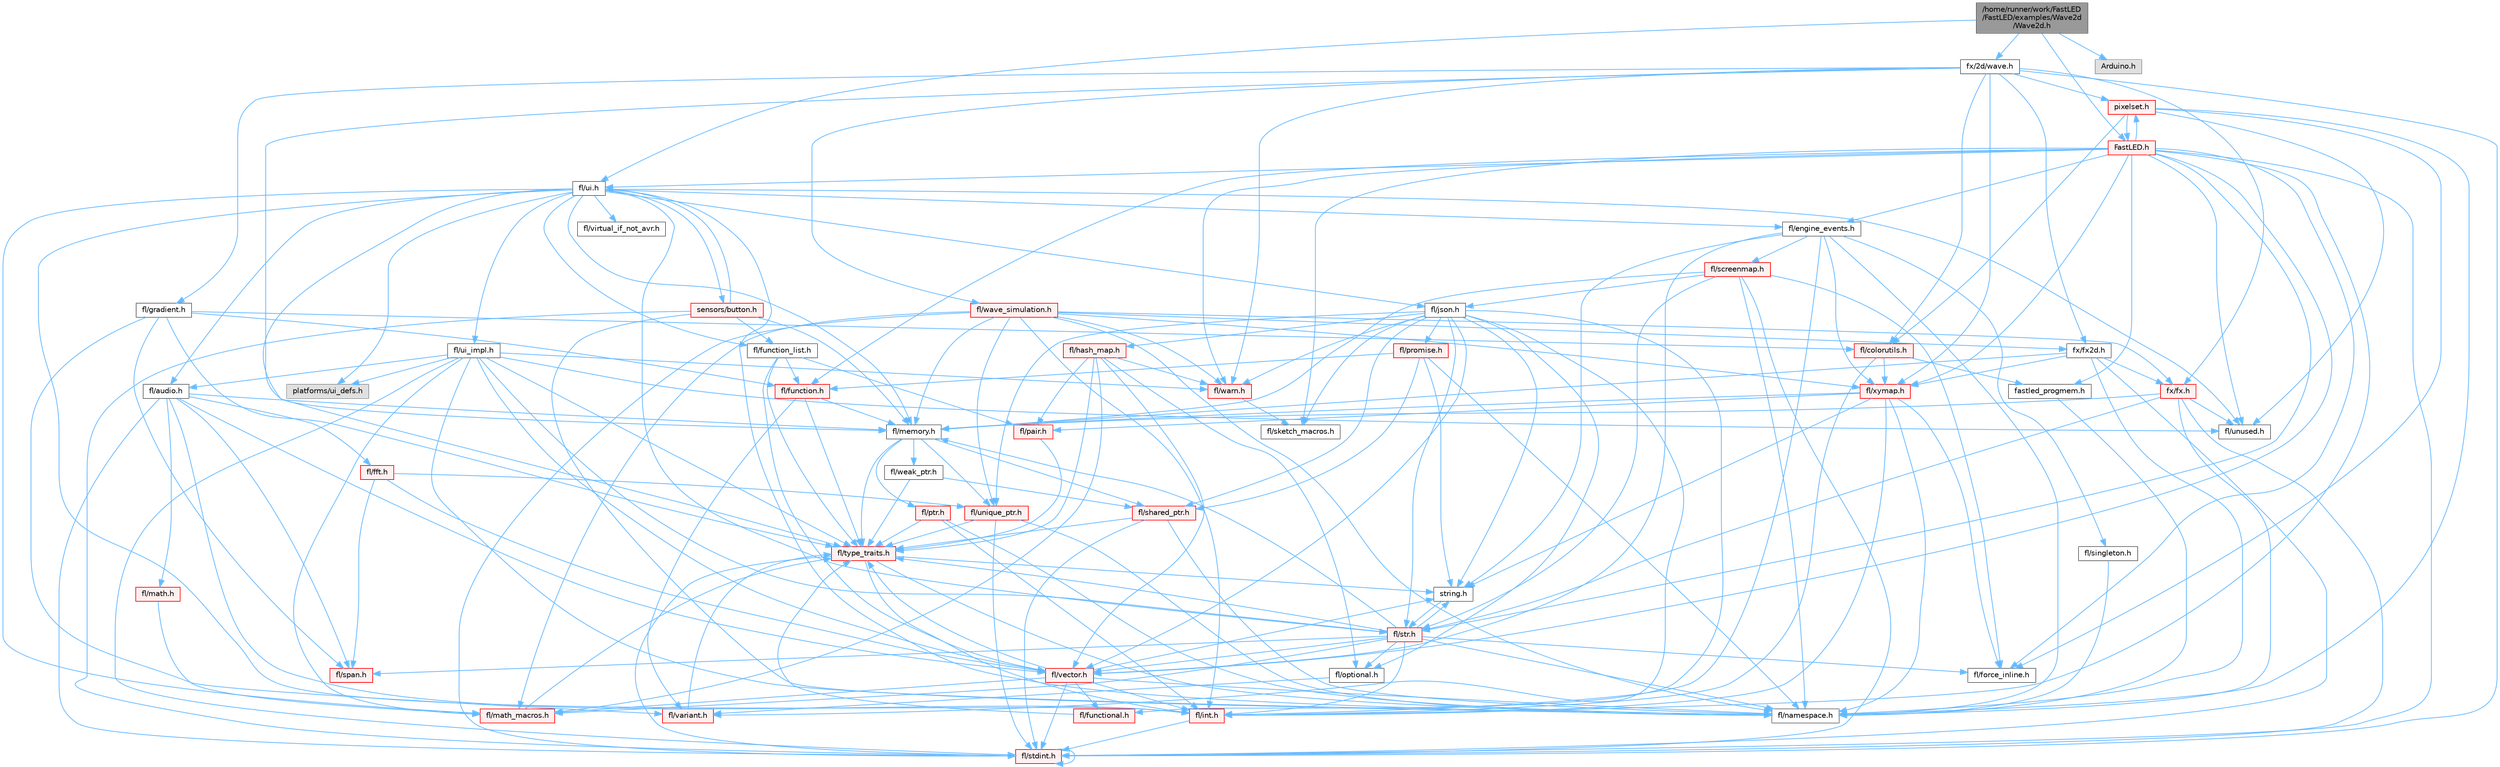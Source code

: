 digraph "/home/runner/work/FastLED/FastLED/examples/Wave2d/Wave2d.h"
{
 // INTERACTIVE_SVG=YES
 // LATEX_PDF_SIZE
  bgcolor="transparent";
  edge [fontname=Helvetica,fontsize=10,labelfontname=Helvetica,labelfontsize=10];
  node [fontname=Helvetica,fontsize=10,shape=box,height=0.2,width=0.4];
  Node1 [id="Node000001",label="/home/runner/work/FastLED\l/FastLED/examples/Wave2d\l/Wave2d.h",height=0.2,width=0.4,color="gray40", fillcolor="grey60", style="filled", fontcolor="black",tooltip=" "];
  Node1 -> Node2 [id="edge1_Node000001_Node000002",color="steelblue1",style="solid",tooltip=" "];
  Node2 [id="Node000002",label="fl/ui.h",height=0.2,width=0.4,color="grey40", fillcolor="white", style="filled",URL="$d9/d3b/ui_8h.html",tooltip=" "];
  Node2 -> Node3 [id="edge2_Node000002_Node000003",color="steelblue1",style="solid",tooltip=" "];
  Node3 [id="Node000003",label="fl/namespace.h",height=0.2,width=0.4,color="grey40", fillcolor="white", style="filled",URL="$df/d2a/namespace_8h.html",tooltip="Implements the FastLED namespace macros."];
  Node2 -> Node4 [id="edge3_Node000002_Node000004",color="steelblue1",style="solid",tooltip=" "];
  Node4 [id="Node000004",label="fl/memory.h",height=0.2,width=0.4,color="grey40", fillcolor="white", style="filled",URL="$dc/d18/memory_8h.html",tooltip=" "];
  Node4 -> Node5 [id="edge4_Node000004_Node000005",color="steelblue1",style="solid",tooltip=" "];
  Node5 [id="Node000005",label="fl/ptr.h",height=0.2,width=0.4,color="red", fillcolor="#FFF0F0", style="filled",URL="$dd/d98/ptr_8h.html",tooltip=" "];
  Node5 -> Node3 [id="edge5_Node000005_Node000003",color="steelblue1",style="solid",tooltip=" "];
  Node5 -> Node8 [id="edge6_Node000005_Node000008",color="steelblue1",style="solid",tooltip=" "];
  Node8 [id="Node000008",label="fl/type_traits.h",height=0.2,width=0.4,color="red", fillcolor="#FFF0F0", style="filled",URL="$df/d63/type__traits_8h.html",tooltip=" "];
  Node8 -> Node9 [id="edge7_Node000008_Node000009",color="steelblue1",style="solid",tooltip=" "];
  Node9 [id="Node000009",label="string.h",height=0.2,width=0.4,color="grey40", fillcolor="white", style="filled",URL="$da/d66/string_8h.html",tooltip=" "];
  Node9 -> Node10 [id="edge8_Node000009_Node000010",color="steelblue1",style="solid",tooltip=" "];
  Node10 [id="Node000010",label="fl/str.h",height=0.2,width=0.4,color="red", fillcolor="#FFF0F0", style="filled",URL="$d1/d93/str_8h.html",tooltip=" "];
  Node10 -> Node11 [id="edge9_Node000010_Node000011",color="steelblue1",style="solid",tooltip=" "];
  Node11 [id="Node000011",label="fl/int.h",height=0.2,width=0.4,color="red", fillcolor="#FFF0F0", style="filled",URL="$d3/d7e/int_8h.html",tooltip=" "];
  Node11 -> Node12 [id="edge10_Node000011_Node000012",color="steelblue1",style="solid",tooltip=" "];
  Node12 [id="Node000012",label="fl/stdint.h",height=0.2,width=0.4,color="red", fillcolor="#FFF0F0", style="filled",URL="$df/dd8/stdint_8h.html",tooltip=" "];
  Node12 -> Node12 [id="edge11_Node000012_Node000012",color="steelblue1",style="solid",tooltip=" "];
  Node10 -> Node9 [id="edge12_Node000010_Node000009",color="steelblue1",style="solid",tooltip=" "];
  Node10 -> Node21 [id="edge13_Node000010_Node000021",color="steelblue1",style="solid",tooltip=" "];
  Node21 [id="Node000021",label="fl/math_macros.h",height=0.2,width=0.4,color="red", fillcolor="#FFF0F0", style="filled",URL="$d8/db8/math__macros_8h.html",tooltip=" "];
  Node21 -> Node8 [id="edge14_Node000021_Node000008",color="steelblue1",style="solid",tooltip=" "];
  Node10 -> Node3 [id="edge15_Node000010_Node000003",color="steelblue1",style="solid",tooltip=" "];
  Node10 -> Node4 [id="edge16_Node000010_Node000004",color="steelblue1",style="solid",tooltip=" "];
  Node10 -> Node24 [id="edge17_Node000010_Node000024",color="steelblue1",style="solid",tooltip=" "];
  Node24 [id="Node000024",label="fl/optional.h",height=0.2,width=0.4,color="grey40", fillcolor="white", style="filled",URL="$dc/d62/optional_8h.html",tooltip=" "];
  Node24 -> Node25 [id="edge18_Node000024_Node000025",color="steelblue1",style="solid",tooltip=" "];
  Node25 [id="Node000025",label="fl/variant.h",height=0.2,width=0.4,color="red", fillcolor="#FFF0F0", style="filled",URL="$d6/d10/variant_8h.html",tooltip=" "];
  Node25 -> Node8 [id="edge19_Node000025_Node000008",color="steelblue1",style="solid",tooltip=" "];
  Node10 -> Node8 [id="edge20_Node000010_Node000008",color="steelblue1",style="solid",tooltip=" "];
  Node10 -> Node28 [id="edge21_Node000010_Node000028",color="steelblue1",style="solid",tooltip=" "];
  Node28 [id="Node000028",label="fl/vector.h",height=0.2,width=0.4,color="red", fillcolor="#FFF0F0", style="filled",URL="$d6/d68/vector_8h.html",tooltip=" "];
  Node28 -> Node12 [id="edge22_Node000028_Node000012",color="steelblue1",style="solid",tooltip=" "];
  Node28 -> Node11 [id="edge23_Node000028_Node000011",color="steelblue1",style="solid",tooltip=" "];
  Node28 -> Node9 [id="edge24_Node000028_Node000009",color="steelblue1",style="solid",tooltip=" "];
  Node28 -> Node29 [id="edge25_Node000028_Node000029",color="steelblue1",style="solid",tooltip=" "];
  Node29 [id="Node000029",label="fl/functional.h",height=0.2,width=0.4,color="red", fillcolor="#FFF0F0", style="filled",URL="$d8/dea/functional_8h.html",tooltip=" "];
  Node29 -> Node8 [id="edge26_Node000029_Node000008",color="steelblue1",style="solid",tooltip=" "];
  Node28 -> Node21 [id="edge27_Node000028_Node000021",color="steelblue1",style="solid",tooltip=" "];
  Node28 -> Node3 [id="edge28_Node000028_Node000003",color="steelblue1",style="solid",tooltip=" "];
  Node28 -> Node8 [id="edge29_Node000028_Node000008",color="steelblue1",style="solid",tooltip=" "];
  Node10 -> Node41 [id="edge30_Node000010_Node000041",color="steelblue1",style="solid",tooltip=" "];
  Node41 [id="Node000041",label="fl/span.h",height=0.2,width=0.4,color="red", fillcolor="#FFF0F0", style="filled",URL="$d4/d7a/span_8h.html",tooltip=" "];
  Node10 -> Node19 [id="edge31_Node000010_Node000019",color="steelblue1",style="solid",tooltip=" "];
  Node19 [id="Node000019",label="fl/force_inline.h",height=0.2,width=0.4,color="grey40", fillcolor="white", style="filled",URL="$d4/d64/force__inline_8h.html",tooltip=" "];
  Node8 -> Node12 [id="edge32_Node000008_Node000012",color="steelblue1",style="solid",tooltip=" "];
  Node8 -> Node3 [id="edge33_Node000008_Node000003",color="steelblue1",style="solid",tooltip=" "];
  Node8 -> Node11 [id="edge34_Node000008_Node000011",color="steelblue1",style="solid",tooltip=" "];
  Node5 -> Node11 [id="edge35_Node000005_Node000011",color="steelblue1",style="solid",tooltip=" "];
  Node4 -> Node48 [id="edge36_Node000004_Node000048",color="steelblue1",style="solid",tooltip=" "];
  Node48 [id="Node000048",label="fl/shared_ptr.h",height=0.2,width=0.4,color="red", fillcolor="#FFF0F0", style="filled",URL="$df/d6a/shared__ptr_8h.html",tooltip=" "];
  Node48 -> Node3 [id="edge37_Node000048_Node000003",color="steelblue1",style="solid",tooltip=" "];
  Node48 -> Node8 [id="edge38_Node000048_Node000008",color="steelblue1",style="solid",tooltip=" "];
  Node48 -> Node12 [id="edge39_Node000048_Node000012",color="steelblue1",style="solid",tooltip=" "];
  Node4 -> Node51 [id="edge40_Node000004_Node000051",color="steelblue1",style="solid",tooltip=" "];
  Node51 [id="Node000051",label="fl/weak_ptr.h",height=0.2,width=0.4,color="grey40", fillcolor="white", style="filled",URL="$dc/db4/weak__ptr_8h.html",tooltip=" "];
  Node51 -> Node48 [id="edge41_Node000051_Node000048",color="steelblue1",style="solid",tooltip=" "];
  Node51 -> Node8 [id="edge42_Node000051_Node000008",color="steelblue1",style="solid",tooltip=" "];
  Node4 -> Node7 [id="edge43_Node000004_Node000007",color="steelblue1",style="solid",tooltip=" "];
  Node7 [id="Node000007",label="fl/unique_ptr.h",height=0.2,width=0.4,color="red", fillcolor="#FFF0F0", style="filled",URL="$da/d4b/unique__ptr_8h.html",tooltip=" "];
  Node7 -> Node3 [id="edge44_Node000007_Node000003",color="steelblue1",style="solid",tooltip=" "];
  Node7 -> Node8 [id="edge45_Node000007_Node000008",color="steelblue1",style="solid",tooltip=" "];
  Node7 -> Node12 [id="edge46_Node000007_Node000012",color="steelblue1",style="solid",tooltip=" "];
  Node4 -> Node8 [id="edge47_Node000004_Node000008",color="steelblue1",style="solid",tooltip=" "];
  Node2 -> Node52 [id="edge48_Node000002_Node000052",color="steelblue1",style="solid",tooltip=" "];
  Node52 [id="Node000052",label="fl/json.h",height=0.2,width=0.4,color="grey40", fillcolor="white", style="filled",URL="$d7/d91/fl_2json_8h.html",tooltip="FastLED's Elegant JSON Library: fl::Json"];
  Node52 -> Node9 [id="edge49_Node000052_Node000009",color="steelblue1",style="solid",tooltip=" "];
  Node52 -> Node28 [id="edge50_Node000052_Node000028",color="steelblue1",style="solid",tooltip=" "];
  Node52 -> Node53 [id="edge51_Node000052_Node000053",color="steelblue1",style="solid",tooltip=" "];
  Node53 [id="Node000053",label="fl/hash_map.h",height=0.2,width=0.4,color="red", fillcolor="#FFF0F0", style="filled",URL="$d6/d13/hash__map_8h.html",tooltip=" "];
  Node53 -> Node24 [id="edge52_Node000053_Node000024",color="steelblue1",style="solid",tooltip=" "];
  Node53 -> Node57 [id="edge53_Node000053_Node000057",color="steelblue1",style="solid",tooltip=" "];
  Node57 [id="Node000057",label="fl/pair.h",height=0.2,width=0.4,color="red", fillcolor="#FFF0F0", style="filled",URL="$d3/d41/pair_8h.html",tooltip=" "];
  Node57 -> Node8 [id="edge54_Node000057_Node000008",color="steelblue1",style="solid",tooltip=" "];
  Node53 -> Node8 [id="edge55_Node000053_Node000008",color="steelblue1",style="solid",tooltip=" "];
  Node53 -> Node28 [id="edge56_Node000053_Node000028",color="steelblue1",style="solid",tooltip=" "];
  Node53 -> Node58 [id="edge57_Node000053_Node000058",color="steelblue1",style="solid",tooltip=" "];
  Node58 [id="Node000058",label="fl/warn.h",height=0.2,width=0.4,color="red", fillcolor="#FFF0F0", style="filled",URL="$de/d77/warn_8h.html",tooltip=" "];
  Node58 -> Node69 [id="edge58_Node000058_Node000069",color="steelblue1",style="solid",tooltip=" "];
  Node69 [id="Node000069",label="fl/sketch_macros.h",height=0.2,width=0.4,color="grey40", fillcolor="white", style="filled",URL="$d1/dbc/sketch__macros_8h.html",tooltip=" "];
  Node53 -> Node21 [id="edge59_Node000053_Node000021",color="steelblue1",style="solid",tooltip=" "];
  Node52 -> Node25 [id="edge60_Node000052_Node000025",color="steelblue1",style="solid",tooltip=" "];
  Node52 -> Node24 [id="edge61_Node000052_Node000024",color="steelblue1",style="solid",tooltip=" "];
  Node52 -> Node7 [id="edge62_Node000052_Node000007",color="steelblue1",style="solid",tooltip=" "];
  Node52 -> Node48 [id="edge63_Node000052_Node000048",color="steelblue1",style="solid",tooltip=" "];
  Node52 -> Node29 [id="edge64_Node000052_Node000029",color="steelblue1",style="solid",tooltip=" "];
  Node52 -> Node10 [id="edge65_Node000052_Node000010",color="steelblue1",style="solid",tooltip=" "];
  Node52 -> Node70 [id="edge66_Node000052_Node000070",color="steelblue1",style="solid",tooltip=" "];
  Node70 [id="Node000070",label="fl/promise.h",height=0.2,width=0.4,color="red", fillcolor="#FFF0F0", style="filled",URL="$d6/d17/promise_8h.html",tooltip="Promise-based fluent API for FastLED - standalone async primitives."];
  Node70 -> Node3 [id="edge67_Node000070_Node000003",color="steelblue1",style="solid",tooltip=" "];
  Node70 -> Node71 [id="edge68_Node000070_Node000071",color="steelblue1",style="solid",tooltip=" "];
  Node71 [id="Node000071",label="fl/function.h",height=0.2,width=0.4,color="red", fillcolor="#FFF0F0", style="filled",URL="$dd/d67/function_8h.html",tooltip=" "];
  Node71 -> Node4 [id="edge69_Node000071_Node000004",color="steelblue1",style="solid",tooltip=" "];
  Node71 -> Node8 [id="edge70_Node000071_Node000008",color="steelblue1",style="solid",tooltip=" "];
  Node71 -> Node25 [id="edge71_Node000071_Node000025",color="steelblue1",style="solid",tooltip=" "];
  Node70 -> Node9 [id="edge72_Node000070_Node000009",color="steelblue1",style="solid",tooltip=" "];
  Node70 -> Node48 [id="edge73_Node000070_Node000048",color="steelblue1",style="solid",tooltip=" "];
  Node52 -> Node58 [id="edge74_Node000052_Node000058",color="steelblue1",style="solid",tooltip=" "];
  Node52 -> Node69 [id="edge75_Node000052_Node000069",color="steelblue1",style="solid",tooltip=" "];
  Node2 -> Node10 [id="edge76_Node000002_Node000010",color="steelblue1",style="solid",tooltip=" "];
  Node2 -> Node11 [id="edge77_Node000002_Node000011",color="steelblue1",style="solid",tooltip=" "];
  Node2 -> Node72 [id="edge78_Node000002_Node000072",color="steelblue1",style="solid",tooltip=" "];
  Node72 [id="Node000072",label="fl/audio.h",height=0.2,width=0.4,color="grey40", fillcolor="white", style="filled",URL="$da/d09/audio_8h.html",tooltip=" "];
  Node72 -> Node73 [id="edge79_Node000072_Node000073",color="steelblue1",style="solid",tooltip=" "];
  Node73 [id="Node000073",label="fl/fft.h",height=0.2,width=0.4,color="red", fillcolor="#FFF0F0", style="filled",URL="$d7/d76/fft_8h.html",tooltip=" "];
  Node73 -> Node7 [id="edge80_Node000073_Node000007",color="steelblue1",style="solid",tooltip=" "];
  Node73 -> Node41 [id="edge81_Node000073_Node000041",color="steelblue1",style="solid",tooltip=" "];
  Node73 -> Node28 [id="edge82_Node000073_Node000028",color="steelblue1",style="solid",tooltip=" "];
  Node72 -> Node16 [id="edge83_Node000072_Node000016",color="steelblue1",style="solid",tooltip=" "];
  Node16 [id="Node000016",label="fl/math.h",height=0.2,width=0.4,color="red", fillcolor="#FFF0F0", style="filled",URL="$df/db1/math_8h.html",tooltip=" "];
  Node16 -> Node21 [id="edge84_Node000016_Node000021",color="steelblue1",style="solid",tooltip=" "];
  Node72 -> Node4 [id="edge85_Node000072_Node000004",color="steelblue1",style="solid",tooltip=" "];
  Node72 -> Node41 [id="edge86_Node000072_Node000041",color="steelblue1",style="solid",tooltip=" "];
  Node72 -> Node28 [id="edge87_Node000072_Node000028",color="steelblue1",style="solid",tooltip=" "];
  Node72 -> Node11 [id="edge88_Node000072_Node000011",color="steelblue1",style="solid",tooltip=" "];
  Node72 -> Node12 [id="edge89_Node000072_Node000012",color="steelblue1",style="solid",tooltip=" "];
  Node2 -> Node74 [id="edge90_Node000002_Node000074",color="steelblue1",style="solid",tooltip=" "];
  Node74 [id="Node000074",label="fl/engine_events.h",height=0.2,width=0.4,color="grey40", fillcolor="white", style="filled",URL="$db/dc0/engine__events_8h.html",tooltip=" "];
  Node74 -> Node3 [id="edge91_Node000074_Node000003",color="steelblue1",style="solid",tooltip=" "];
  Node74 -> Node75 [id="edge92_Node000074_Node000075",color="steelblue1",style="solid",tooltip=" "];
  Node75 [id="Node000075",label="fl/screenmap.h",height=0.2,width=0.4,color="red", fillcolor="#FFF0F0", style="filled",URL="$d7/d97/screenmap_8h.html",tooltip=" "];
  Node75 -> Node12 [id="edge93_Node000075_Node000012",color="steelblue1",style="solid",tooltip=" "];
  Node75 -> Node19 [id="edge94_Node000075_Node000019",color="steelblue1",style="solid",tooltip=" "];
  Node75 -> Node4 [id="edge95_Node000075_Node000004",color="steelblue1",style="solid",tooltip=" "];
  Node75 -> Node3 [id="edge96_Node000075_Node000003",color="steelblue1",style="solid",tooltip=" "];
  Node75 -> Node10 [id="edge97_Node000075_Node000010",color="steelblue1",style="solid",tooltip=" "];
  Node75 -> Node52 [id="edge98_Node000075_Node000052",color="steelblue1",style="solid",tooltip=" "];
  Node74 -> Node84 [id="edge99_Node000074_Node000084",color="steelblue1",style="solid",tooltip=" "];
  Node84 [id="Node000084",label="fl/singleton.h",height=0.2,width=0.4,color="grey40", fillcolor="white", style="filled",URL="$d4/d0b/singleton_8h.html",tooltip=" "];
  Node84 -> Node3 [id="edge100_Node000084_Node000003",color="steelblue1",style="solid",tooltip=" "];
  Node74 -> Node28 [id="edge101_Node000074_Node000028",color="steelblue1",style="solid",tooltip=" "];
  Node74 -> Node85 [id="edge102_Node000074_Node000085",color="steelblue1",style="solid",tooltip=" "];
  Node85 [id="Node000085",label="fl/xymap.h",height=0.2,width=0.4,color="red", fillcolor="#FFF0F0", style="filled",URL="$da/d61/xymap_8h.html",tooltip=" "];
  Node85 -> Node11 [id="edge103_Node000085_Node000011",color="steelblue1",style="solid",tooltip=" "];
  Node85 -> Node3 [id="edge104_Node000085_Node000003",color="steelblue1",style="solid",tooltip=" "];
  Node85 -> Node19 [id="edge105_Node000085_Node000019",color="steelblue1",style="solid",tooltip=" "];
  Node85 -> Node57 [id="edge106_Node000085_Node000057",color="steelblue1",style="solid",tooltip=" "];
  Node85 -> Node9 [id="edge107_Node000085_Node000009",color="steelblue1",style="solid",tooltip=" "];
  Node85 -> Node4 [id="edge108_Node000085_Node000004",color="steelblue1",style="solid",tooltip=" "];
  Node74 -> Node9 [id="edge109_Node000074_Node000009",color="steelblue1",style="solid",tooltip=" "];
  Node74 -> Node11 [id="edge110_Node000074_Node000011",color="steelblue1",style="solid",tooltip=" "];
  Node2 -> Node87 [id="edge111_Node000002_Node000087",color="steelblue1",style="solid",tooltip=" "];
  Node87 [id="Node000087",label="fl/function_list.h",height=0.2,width=0.4,color="grey40", fillcolor="white", style="filled",URL="$d0/d64/function__list_8h.html",tooltip=" "];
  Node87 -> Node71 [id="edge112_Node000087_Node000071",color="steelblue1",style="solid",tooltip=" "];
  Node87 -> Node57 [id="edge113_Node000087_Node000057",color="steelblue1",style="solid",tooltip=" "];
  Node87 -> Node28 [id="edge114_Node000087_Node000028",color="steelblue1",style="solid",tooltip=" "];
  Node87 -> Node8 [id="edge115_Node000087_Node000008",color="steelblue1",style="solid",tooltip=" "];
  Node2 -> Node21 [id="edge116_Node000002_Node000021",color="steelblue1",style="solid",tooltip=" "];
  Node2 -> Node8 [id="edge117_Node000002_Node000008",color="steelblue1",style="solid",tooltip=" "];
  Node2 -> Node88 [id="edge118_Node000002_Node000088",color="steelblue1",style="solid",tooltip=" "];
  Node88 [id="Node000088",label="fl/ui_impl.h",height=0.2,width=0.4,color="grey40", fillcolor="white", style="filled",URL="$d6/dc0/ui__impl_8h.html",tooltip=" "];
  Node88 -> Node12 [id="edge119_Node000088_Node000012",color="steelblue1",style="solid",tooltip=" "];
  Node88 -> Node72 [id="edge120_Node000088_Node000072",color="steelblue1",style="solid",tooltip=" "];
  Node88 -> Node21 [id="edge121_Node000088_Node000021",color="steelblue1",style="solid",tooltip=" "];
  Node88 -> Node3 [id="edge122_Node000088_Node000003",color="steelblue1",style="solid",tooltip=" "];
  Node88 -> Node10 [id="edge123_Node000088_Node000010",color="steelblue1",style="solid",tooltip=" "];
  Node88 -> Node8 [id="edge124_Node000088_Node000008",color="steelblue1",style="solid",tooltip=" "];
  Node88 -> Node37 [id="edge125_Node000088_Node000037",color="steelblue1",style="solid",tooltip=" "];
  Node37 [id="Node000037",label="fl/unused.h",height=0.2,width=0.4,color="grey40", fillcolor="white", style="filled",URL="$d8/d4b/unused_8h.html",tooltip=" "];
  Node88 -> Node28 [id="edge126_Node000088_Node000028",color="steelblue1",style="solid",tooltip=" "];
  Node88 -> Node58 [id="edge127_Node000088_Node000058",color="steelblue1",style="solid",tooltip=" "];
  Node88 -> Node89 [id="edge128_Node000088_Node000089",color="steelblue1",style="solid",tooltip=" "];
  Node89 [id="Node000089",label="platforms/ui_defs.h",height=0.2,width=0.4,color="grey60", fillcolor="#E0E0E0", style="filled",tooltip=" "];
  Node2 -> Node37 [id="edge129_Node000002_Node000037",color="steelblue1",style="solid",tooltip=" "];
  Node2 -> Node89 [id="edge130_Node000002_Node000089",color="steelblue1",style="solid",tooltip=" "];
  Node2 -> Node90 [id="edge131_Node000002_Node000090",color="steelblue1",style="solid",tooltip=" "];
  Node90 [id="Node000090",label="sensors/button.h",height=0.2,width=0.4,color="red", fillcolor="#FFF0F0", style="filled",URL="$d7/d0e/button_8h.html",tooltip=" "];
  Node90 -> Node12 [id="edge132_Node000090_Node000012",color="steelblue1",style="solid",tooltip=" "];
  Node90 -> Node87 [id="edge133_Node000090_Node000087",color="steelblue1",style="solid",tooltip=" "];
  Node90 -> Node3 [id="edge134_Node000090_Node000003",color="steelblue1",style="solid",tooltip=" "];
  Node90 -> Node4 [id="edge135_Node000090_Node000004",color="steelblue1",style="solid",tooltip=" "];
  Node90 -> Node2 [id="edge136_Node000090_Node000002",color="steelblue1",style="solid",tooltip=" "];
  Node2 -> Node92 [id="edge137_Node000002_Node000092",color="steelblue1",style="solid",tooltip=" "];
  Node92 [id="Node000092",label="fl/virtual_if_not_avr.h",height=0.2,width=0.4,color="grey40", fillcolor="white", style="filled",URL="$da/ddb/virtual__if__not__avr_8h.html",tooltip=" "];
  Node1 -> Node93 [id="edge138_Node000001_Node000093",color="steelblue1",style="solid",tooltip=" "];
  Node93 [id="Node000093",label="fx/2d/wave.h",height=0.2,width=0.4,color="grey40", fillcolor="white", style="filled",URL="$de/de9/src_2fx_22d_2wave_8h.html",tooltip=" "];
  Node93 -> Node12 [id="edge139_Node000093_Node000012",color="steelblue1",style="solid",tooltip=" "];
  Node93 -> Node58 [id="edge140_Node000093_Node000058",color="steelblue1",style="solid",tooltip=" "];
  Node93 -> Node94 [id="edge141_Node000093_Node000094",color="steelblue1",style="solid",tooltip=" "];
  Node94 [id="Node000094",label="fl/colorutils.h",height=0.2,width=0.4,color="red", fillcolor="#FFF0F0", style="filled",URL="$d7/df9/fl_2colorutils_8h.html",tooltip="Utility functions for color fill, palettes, blending, and more."];
  Node94 -> Node11 [id="edge142_Node000094_Node000011",color="steelblue1",style="solid",tooltip=" "];
  Node94 -> Node68 [id="edge143_Node000094_Node000068",color="steelblue1",style="solid",tooltip=" "];
  Node68 [id="Node000068",label="fastled_progmem.h",height=0.2,width=0.4,color="grey40", fillcolor="white", style="filled",URL="$df/dab/fastled__progmem_8h.html",tooltip="Wrapper definitions to allow seamless use of PROGMEM in environments that have it."];
  Node68 -> Node3 [id="edge144_Node000068_Node000003",color="steelblue1",style="solid",tooltip=" "];
  Node94 -> Node85 [id="edge145_Node000094_Node000085",color="steelblue1",style="solid",tooltip=" "];
  Node93 -> Node99 [id="edge146_Node000093_Node000099",color="steelblue1",style="solid",tooltip=" "];
  Node99 [id="Node000099",label="fl/gradient.h",height=0.2,width=0.4,color="grey40", fillcolor="white", style="filled",URL="$db/dfe/gradient_8h.html",tooltip=" "];
  Node99 -> Node94 [id="edge147_Node000099_Node000094",color="steelblue1",style="solid",tooltip=" "];
  Node99 -> Node71 [id="edge148_Node000099_Node000071",color="steelblue1",style="solid",tooltip=" "];
  Node99 -> Node41 [id="edge149_Node000099_Node000041",color="steelblue1",style="solid",tooltip=" "];
  Node99 -> Node8 [id="edge150_Node000099_Node000008",color="steelblue1",style="solid",tooltip=" "];
  Node99 -> Node25 [id="edge151_Node000099_Node000025",color="steelblue1",style="solid",tooltip=" "];
  Node93 -> Node4 [id="edge152_Node000093_Node000004",color="steelblue1",style="solid",tooltip=" "];
  Node93 -> Node100 [id="edge153_Node000093_Node000100",color="steelblue1",style="solid",tooltip=" "];
  Node100 [id="Node000100",label="fl/wave_simulation.h",height=0.2,width=0.4,color="red", fillcolor="#FFF0F0", style="filled",URL="$dc/d36/wave__simulation_8h.html",tooltip=" "];
  Node100 -> Node12 [id="edge154_Node000100_Node000012",color="steelblue1",style="solid",tooltip=" "];
  Node100 -> Node21 [id="edge155_Node000100_Node000021",color="steelblue1",style="solid",tooltip=" "];
  Node100 -> Node3 [id="edge156_Node000100_Node000003",color="steelblue1",style="solid",tooltip=" "];
  Node100 -> Node7 [id="edge157_Node000100_Node000007",color="steelblue1",style="solid",tooltip=" "];
  Node100 -> Node58 [id="edge158_Node000100_Node000058",color="steelblue1",style="solid",tooltip=" "];
  Node100 -> Node4 [id="edge159_Node000100_Node000004",color="steelblue1",style="solid",tooltip=" "];
  Node100 -> Node85 [id="edge160_Node000100_Node000085",color="steelblue1",style="solid",tooltip=" "];
  Node100 -> Node103 [id="edge161_Node000100_Node000103",color="steelblue1",style="solid",tooltip=" "];
  Node103 [id="Node000103",label="fx/fx.h",height=0.2,width=0.4,color="red", fillcolor="#FFF0F0", style="filled",URL="$d2/d0c/fx_8h.html",tooltip=" "];
  Node103 -> Node12 [id="edge162_Node000103_Node000012",color="steelblue1",style="solid",tooltip=" "];
  Node103 -> Node3 [id="edge163_Node000103_Node000003",color="steelblue1",style="solid",tooltip=" "];
  Node103 -> Node4 [id="edge164_Node000103_Node000004",color="steelblue1",style="solid",tooltip=" "];
  Node103 -> Node10 [id="edge165_Node000103_Node000010",color="steelblue1",style="solid",tooltip=" "];
  Node103 -> Node37 [id="edge166_Node000103_Node000037",color="steelblue1",style="solid",tooltip=" "];
  Node100 -> Node106 [id="edge167_Node000100_Node000106",color="steelblue1",style="solid",tooltip=" "];
  Node106 [id="Node000106",label="fx/fx2d.h",height=0.2,width=0.4,color="grey40", fillcolor="white", style="filled",URL="$d9/d43/fx2d_8h.html",tooltip=" "];
  Node106 -> Node12 [id="edge168_Node000106_Node000012",color="steelblue1",style="solid",tooltip=" "];
  Node106 -> Node3 [id="edge169_Node000106_Node000003",color="steelblue1",style="solid",tooltip=" "];
  Node106 -> Node4 [id="edge170_Node000106_Node000004",color="steelblue1",style="solid",tooltip=" "];
  Node106 -> Node85 [id="edge171_Node000106_Node000085",color="steelblue1",style="solid",tooltip=" "];
  Node106 -> Node103 [id="edge172_Node000106_Node000103",color="steelblue1",style="solid",tooltip=" "];
  Node100 -> Node11 [id="edge173_Node000100_Node000011",color="steelblue1",style="solid",tooltip=" "];
  Node93 -> Node85 [id="edge174_Node000093_Node000085",color="steelblue1",style="solid",tooltip=" "];
  Node93 -> Node103 [id="edge175_Node000093_Node000103",color="steelblue1",style="solid",tooltip=" "];
  Node93 -> Node106 [id="edge176_Node000093_Node000106",color="steelblue1",style="solid",tooltip=" "];
  Node93 -> Node108 [id="edge177_Node000093_Node000108",color="steelblue1",style="solid",tooltip=" "];
  Node108 [id="Node000108",label="pixelset.h",height=0.2,width=0.4,color="red", fillcolor="#FFF0F0", style="filled",URL="$d4/d46/pixelset_8h.html",tooltip="Declares classes for managing logical groups of LEDs."];
  Node108 -> Node19 [id="edge178_Node000108_Node000019",color="steelblue1",style="solid",tooltip=" "];
  Node108 -> Node3 [id="edge179_Node000108_Node000003",color="steelblue1",style="solid",tooltip=" "];
  Node108 -> Node37 [id="edge180_Node000108_Node000037",color="steelblue1",style="solid",tooltip=" "];
  Node108 -> Node94 [id="edge181_Node000108_Node000094",color="steelblue1",style="solid",tooltip=" "];
  Node108 -> Node109 [id="edge182_Node000108_Node000109",color="steelblue1",style="solid",tooltip=" "];
  Node109 [id="Node000109",label="FastLED.h",height=0.2,width=0.4,color="red", fillcolor="#FFF0F0", style="filled",URL="$db/d97/_fast_l_e_d_8h.html",tooltip="central include file for FastLED, defines the CFastLED class/object"];
  Node109 -> Node12 [id="edge183_Node000109_Node000012",color="steelblue1",style="solid",tooltip=" "];
  Node109 -> Node19 [id="edge184_Node000109_Node000019",color="steelblue1",style="solid",tooltip=" "];
  Node109 -> Node68 [id="edge185_Node000109_Node000068",color="steelblue1",style="solid",tooltip=" "];
  Node109 -> Node108 [id="edge186_Node000109_Node000108",color="steelblue1",style="solid",tooltip=" "];
  Node109 -> Node74 [id="edge187_Node000109_Node000074",color="steelblue1",style="solid",tooltip=" "];
  Node109 -> Node11 [id="edge188_Node000109_Node000011",color="steelblue1",style="solid",tooltip=" "];
  Node109 -> Node10 [id="edge189_Node000109_Node000010",color="steelblue1",style="solid",tooltip=" "];
  Node109 -> Node85 [id="edge190_Node000109_Node000085",color="steelblue1",style="solid",tooltip=" "];
  Node109 -> Node58 [id="edge191_Node000109_Node000058",color="steelblue1",style="solid",tooltip=" "];
  Node109 -> Node37 [id="edge192_Node000109_Node000037",color="steelblue1",style="solid",tooltip=" "];
  Node109 -> Node28 [id="edge193_Node000109_Node000028",color="steelblue1",style="solid",tooltip=" "];
  Node109 -> Node71 [id="edge194_Node000109_Node000071",color="steelblue1",style="solid",tooltip=" "];
  Node109 -> Node2 [id="edge195_Node000109_Node000002",color="steelblue1",style="solid",tooltip=" "];
  Node109 -> Node69 [id="edge196_Node000109_Node000069",color="steelblue1",style="solid",tooltip=" "];
  Node1 -> Node159 [id="edge197_Node000001_Node000159",color="steelblue1",style="solid",tooltip=" "];
  Node159 [id="Node000159",label="Arduino.h",height=0.2,width=0.4,color="grey60", fillcolor="#E0E0E0", style="filled",tooltip=" "];
  Node1 -> Node109 [id="edge198_Node000001_Node000109",color="steelblue1",style="solid",tooltip=" "];
}
